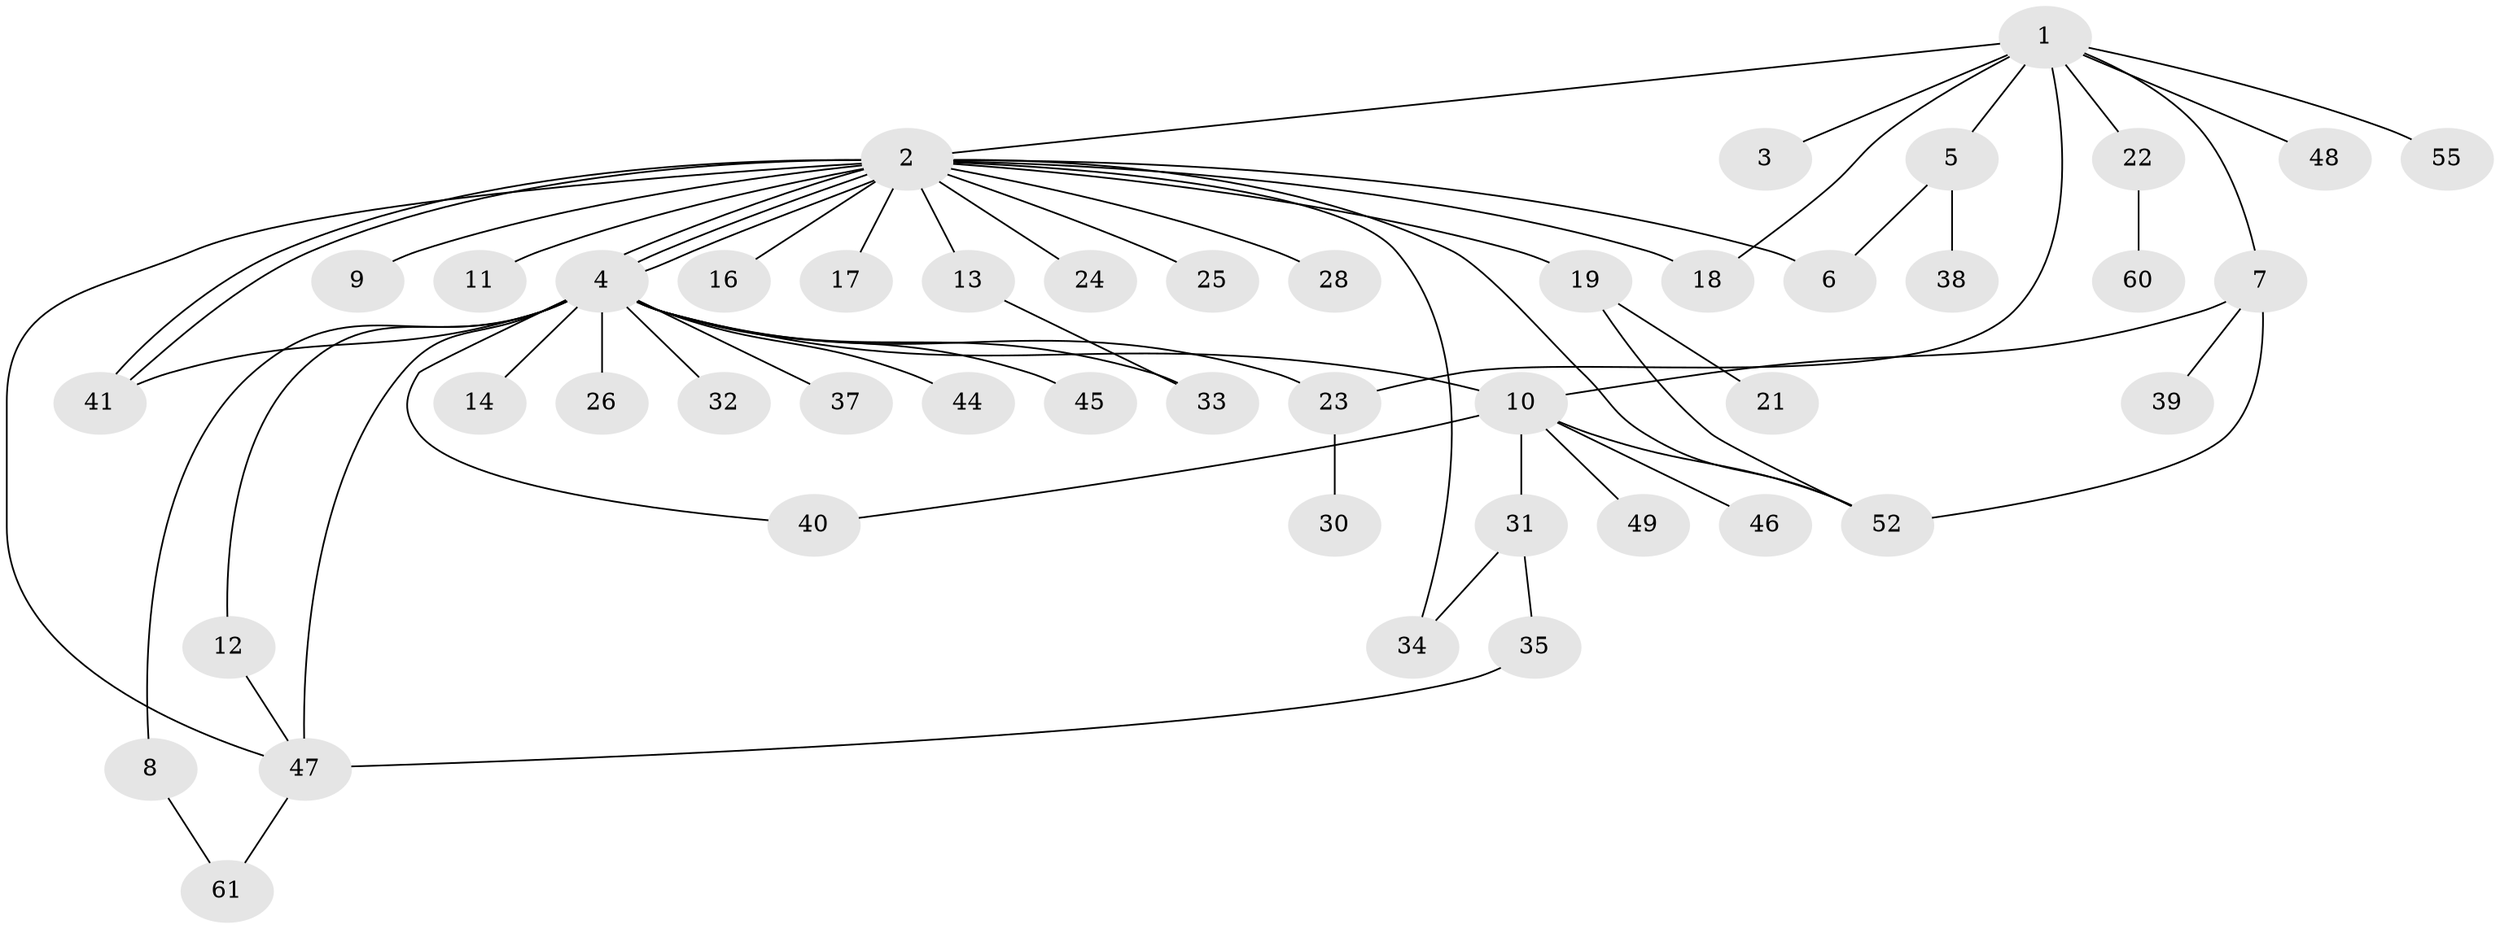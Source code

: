 // Generated by graph-tools (version 1.1) at 2025/23/03/03/25 07:23:49]
// undirected, 46 vertices, 63 edges
graph export_dot {
graph [start="1"]
  node [color=gray90,style=filled];
  1 [super="+27"];
  2 [super="+53"];
  3 [super="+20"];
  4 [super="+15"];
  5 [super="+42"];
  6;
  7 [super="+51"];
  8;
  9;
  10 [super="+43"];
  11;
  12 [super="+36"];
  13 [super="+57"];
  14;
  16;
  17;
  18;
  19;
  21;
  22 [super="+29"];
  23 [super="+56"];
  24;
  25;
  26;
  28;
  30;
  31 [super="+50"];
  32;
  33;
  34;
  35;
  37;
  38;
  39;
  40;
  41;
  44 [super="+59"];
  45;
  46;
  47 [super="+54"];
  48;
  49;
  52 [super="+58"];
  55;
  60;
  61;
  1 -- 2;
  1 -- 3;
  1 -- 5;
  1 -- 7;
  1 -- 18;
  1 -- 22;
  1 -- 23;
  1 -- 48;
  1 -- 55;
  2 -- 4;
  2 -- 4;
  2 -- 4;
  2 -- 9;
  2 -- 11;
  2 -- 13;
  2 -- 16;
  2 -- 17;
  2 -- 18;
  2 -- 19;
  2 -- 24;
  2 -- 25;
  2 -- 28;
  2 -- 34;
  2 -- 41;
  2 -- 41;
  2 -- 6;
  2 -- 52;
  2 -- 47;
  4 -- 8;
  4 -- 10;
  4 -- 12;
  4 -- 14;
  4 -- 23;
  4 -- 32;
  4 -- 33;
  4 -- 37;
  4 -- 40;
  4 -- 41;
  4 -- 44;
  4 -- 45;
  4 -- 47 [weight=2];
  4 -- 26;
  5 -- 6;
  5 -- 38;
  7 -- 10;
  7 -- 39;
  7 -- 52;
  8 -- 61;
  10 -- 31;
  10 -- 40;
  10 -- 46;
  10 -- 49;
  10 -- 52;
  12 -- 47;
  13 -- 33;
  19 -- 21;
  19 -- 52;
  22 -- 60;
  23 -- 30;
  31 -- 34;
  31 -- 35;
  35 -- 47;
  47 -- 61;
}
